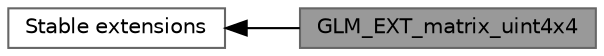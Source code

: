 digraph "GLM_EXT_matrix_uint4x4"
{
 // LATEX_PDF_SIZE
  bgcolor="transparent";
  edge [fontname=Helvetica,fontsize=10,labelfontname=Helvetica,labelfontsize=10];
  node [fontname=Helvetica,fontsize=10,shape=box,height=0.2,width=0.4];
  rankdir=LR;
  Node2 [id="Node000002",label="Stable extensions",height=0.2,width=0.4,color="grey40", fillcolor="white", style="filled",URL="$group__ext.html",tooltip="Additional features not specified by GLSL specification."];
  Node1 [id="Node000001",label="GLM_EXT_matrix_uint4x4",height=0.2,width=0.4,color="gray40", fillcolor="grey60", style="filled", fontcolor="black",tooltip=" "];
  Node2->Node1 [shape=plaintext, dir="back", style="solid"];
}
